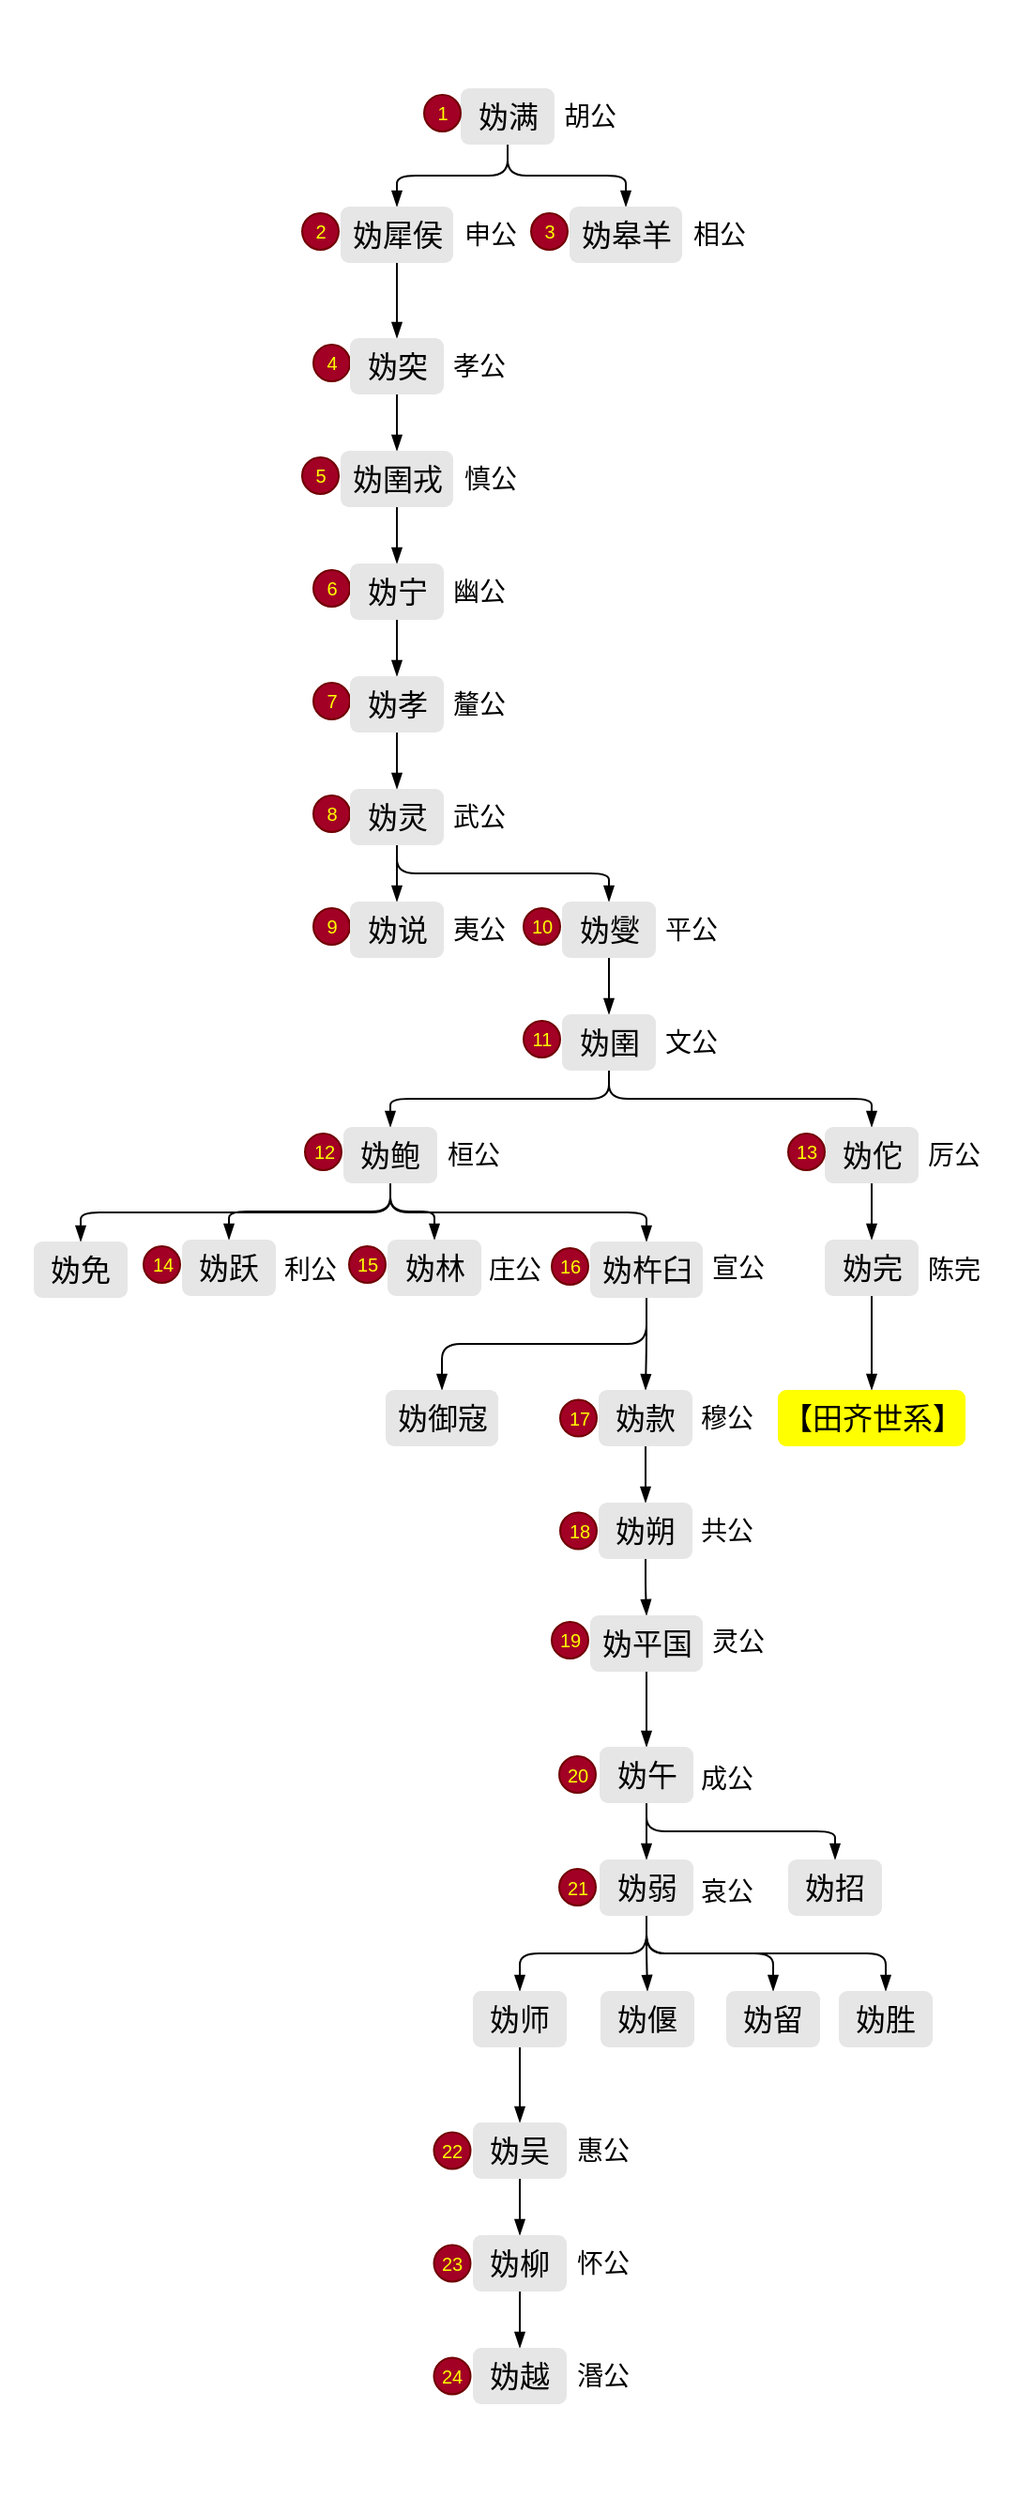 <mxfile>
    <diagram id="Kz0ywYGAHpizFOXHB_ZU" name="Page-1">
        <mxGraphModel dx="392" dy="572" grid="1" gridSize="10" guides="1" tooltips="1" connect="1" arrows="1" fold="1" page="1" pageScale="1" pageWidth="827" pageHeight="1169" math="0" shadow="0">
            <root>
                <mxCell id="0"/>
                <mxCell id="1" parent="0"/>
                <mxCell id="3" value="" style="rounded=0;whiteSpace=wrap;html=1;fillColor=#FFFFFF;strokeColor=none;connectable=0;container=1;collapsible=0;recursiveResize=0;movable=0;rotatable=0;cloneable=0;deletable=0;" parent="1" vertex="1">
                    <mxGeometry x="290" y="100" width="550" height="1330" as="geometry"/>
                </mxCell>
                <mxCell id="6" value="&lt;div style=&quot;font-size: 14px&quot;&gt;&lt;div style=&quot;font-size: 14px&quot;&gt;&lt;div style=&quot;font-size: 14px&quot;&gt;&lt;div style=&quot;font-size: 14px&quot;&gt;&lt;div&gt;胡公&lt;/div&gt;&lt;/div&gt;&lt;/div&gt;&lt;/div&gt;&lt;/div&gt;" style="text;html=1;align=center;verticalAlign=middle;resizable=0;points=[];autosize=1;strokeColor=none;fillColor=none;fontSize=14;fontColor=#000000;" parent="3" vertex="1">
                    <mxGeometry x="294" y="52" width="40" height="20" as="geometry"/>
                </mxCell>
                <mxCell id="62" style="edgeStyle=orthogonalEdgeStyle;shape=connector;rounded=1;html=1;exitX=0.5;exitY=1;exitDx=0;exitDy=0;entryX=0.5;entryY=0;entryDx=0;entryDy=0;labelBackgroundColor=default;fontFamily=Helvetica;fontSize=16;fontColor=#000000;endArrow=blockThin;endFill=1;strokeColor=#000000;strokeWidth=1;" edge="1" parent="3" source="7" target="60">
                    <mxGeometry relative="1" as="geometry"/>
                </mxCell>
                <mxCell id="66" style="edgeStyle=orthogonalEdgeStyle;shape=connector;rounded=1;html=1;exitX=0.5;exitY=1;exitDx=0;exitDy=0;entryX=0.5;entryY=0;entryDx=0;entryDy=0;labelBackgroundColor=default;fontFamily=Helvetica;fontSize=16;fontColor=#000000;endArrow=blockThin;endFill=1;strokeColor=#000000;strokeWidth=1;" edge="1" parent="3" source="7" target="64">
                    <mxGeometry relative="1" as="geometry"/>
                </mxCell>
                <mxCell id="7" value="&lt;div style=&quot;font-size: 16px&quot;&gt;&lt;div style=&quot;font-size: 16px&quot;&gt;&lt;div style=&quot;font-size: 16px&quot;&gt;&lt;div style=&quot;font-size: 16px&quot;&gt;&lt;div style=&quot;font-size: 16px&quot;&gt;妫满&lt;br&gt;&lt;/div&gt;&lt;/div&gt;&lt;/div&gt;&lt;/div&gt;&lt;div style=&quot;font-size: 16px&quot;&gt;&lt;/div&gt;&lt;/div&gt;" style="rounded=1;whiteSpace=wrap;html=1;fillColor=#E6E6E6;fontColor=#000000;fontSize=16;strokeColor=none;strokeWidth=2;" parent="3" vertex="1">
                    <mxGeometry x="245.5" y="47" width="50" height="30" as="geometry"/>
                </mxCell>
                <mxCell id="43" value="&lt;font color=&quot;#ffff00&quot;&gt;1&lt;/font&gt;" style="ellipse;whiteSpace=wrap;html=1;aspect=fixed;fontFamily=Helvetica;fontSize=10;fontColor=#ffffff;fillColor=#a20025;strokeColor=#6F0000;" parent="3" vertex="1">
                    <mxGeometry x="226" y="50.5" width="19.5" height="19.5" as="geometry"/>
                </mxCell>
                <mxCell id="59" value="&lt;font color=&quot;#ffff00&quot;&gt;2&lt;/font&gt;" style="ellipse;whiteSpace=wrap;html=1;aspect=fixed;fontFamily=Helvetica;fontSize=10;fontColor=#ffffff;fillColor=#a20025;strokeColor=#6F0000;" vertex="1" parent="3">
                    <mxGeometry x="161" y="113.5" width="19.5" height="19.5" as="geometry"/>
                </mxCell>
                <mxCell id="70" style="edgeStyle=orthogonalEdgeStyle;shape=connector;rounded=1;html=1;exitX=0.5;exitY=1;exitDx=0;exitDy=0;entryX=0.5;entryY=0;entryDx=0;entryDy=0;labelBackgroundColor=default;fontFamily=Helvetica;fontSize=16;fontColor=#000000;endArrow=blockThin;endFill=1;strokeColor=#000000;strokeWidth=1;" edge="1" parent="3" source="60" target="68">
                    <mxGeometry relative="1" as="geometry"/>
                </mxCell>
                <mxCell id="60" value="&lt;div style=&quot;font-size: 16px&quot;&gt;&lt;div style=&quot;font-size: 16px&quot;&gt;&lt;div style=&quot;font-size: 16px&quot;&gt;&lt;div style=&quot;font-size: 16px&quot;&gt;&lt;div style=&quot;font-size: 16px&quot;&gt;妫犀侯&lt;br&gt;&lt;/div&gt;&lt;/div&gt;&lt;/div&gt;&lt;/div&gt;&lt;div style=&quot;font-size: 16px&quot;&gt;&lt;/div&gt;&lt;/div&gt;" style="rounded=1;whiteSpace=wrap;html=1;fillColor=#E6E6E6;fontColor=#000000;fontSize=16;strokeColor=none;strokeWidth=2;" vertex="1" parent="3">
                    <mxGeometry x="181.5" y="110" width="60" height="30" as="geometry"/>
                </mxCell>
                <mxCell id="61" value="&lt;div style=&quot;font-size: 14px&quot;&gt;&lt;div style=&quot;font-size: 14px&quot;&gt;&lt;div style=&quot;font-size: 14px&quot;&gt;&lt;div style=&quot;font-size: 14px&quot;&gt;&lt;div&gt;申公&lt;/div&gt;&lt;/div&gt;&lt;/div&gt;&lt;/div&gt;&lt;/div&gt;" style="text;html=1;align=center;verticalAlign=middle;resizable=0;points=[];autosize=1;strokeColor=none;fillColor=none;fontSize=14;fontColor=#000000;" vertex="1" parent="3">
                    <mxGeometry x="241" y="115" width="40" height="20" as="geometry"/>
                </mxCell>
                <mxCell id="63" value="&lt;font color=&quot;#ffff00&quot;&gt;3&lt;/font&gt;" style="ellipse;whiteSpace=wrap;html=1;aspect=fixed;fontFamily=Helvetica;fontSize=10;fontColor=#ffffff;fillColor=#a20025;strokeColor=#6F0000;" vertex="1" parent="3">
                    <mxGeometry x="283" y="113.5" width="19.5" height="19.5" as="geometry"/>
                </mxCell>
                <mxCell id="64" value="&lt;div style=&quot;font-size: 16px&quot;&gt;&lt;div style=&quot;font-size: 16px&quot;&gt;&lt;div style=&quot;font-size: 16px&quot;&gt;&lt;div style=&quot;font-size: 16px&quot;&gt;&lt;div style=&quot;font-size: 16px&quot;&gt;妫皋羊&lt;br&gt;&lt;/div&gt;&lt;/div&gt;&lt;/div&gt;&lt;/div&gt;&lt;div style=&quot;font-size: 16px&quot;&gt;&lt;/div&gt;&lt;/div&gt;" style="rounded=1;whiteSpace=wrap;html=1;fillColor=#E6E6E6;fontColor=#000000;fontSize=16;strokeColor=none;strokeWidth=2;" vertex="1" parent="3">
                    <mxGeometry x="303.5" y="110" width="60" height="30" as="geometry"/>
                </mxCell>
                <mxCell id="65" value="&lt;div style=&quot;font-size: 14px&quot;&gt;&lt;div style=&quot;font-size: 14px&quot;&gt;&lt;div style=&quot;font-size: 14px&quot;&gt;&lt;div style=&quot;font-size: 14px&quot;&gt;&lt;div&gt;相公&lt;/div&gt;&lt;/div&gt;&lt;/div&gt;&lt;/div&gt;&lt;/div&gt;" style="text;html=1;align=center;verticalAlign=middle;resizable=0;points=[];autosize=1;strokeColor=none;fillColor=none;fontSize=14;fontColor=#000000;" vertex="1" parent="3">
                    <mxGeometry x="363" y="115" width="40" height="20" as="geometry"/>
                </mxCell>
                <mxCell id="67" value="&lt;font color=&quot;#ffff00&quot;&gt;4&lt;/font&gt;" style="ellipse;whiteSpace=wrap;html=1;aspect=fixed;fontFamily=Helvetica;fontSize=10;fontColor=#ffffff;fillColor=#a20025;strokeColor=#6F0000;" vertex="1" parent="3">
                    <mxGeometry x="167" y="183.5" width="19.5" height="19.5" as="geometry"/>
                </mxCell>
                <mxCell id="74" style="edgeStyle=orthogonalEdgeStyle;shape=connector;rounded=1;html=1;exitX=0.5;exitY=1;exitDx=0;exitDy=0;entryX=0.5;entryY=0;entryDx=0;entryDy=0;labelBackgroundColor=default;fontFamily=Helvetica;fontSize=16;fontColor=#000000;endArrow=blockThin;endFill=1;strokeColor=#000000;strokeWidth=1;" edge="1" parent="3" source="68" target="72">
                    <mxGeometry relative="1" as="geometry"/>
                </mxCell>
                <mxCell id="68" value="&lt;div style=&quot;font-size: 16px&quot;&gt;&lt;div style=&quot;font-size: 16px&quot;&gt;&lt;div style=&quot;font-size: 16px&quot;&gt;&lt;div style=&quot;font-size: 16px&quot;&gt;&lt;div style=&quot;font-size: 16px&quot;&gt;妫突&lt;br&gt;&lt;/div&gt;&lt;/div&gt;&lt;/div&gt;&lt;/div&gt;&lt;div style=&quot;font-size: 16px&quot;&gt;&lt;/div&gt;&lt;/div&gt;" style="rounded=1;whiteSpace=wrap;html=1;fillColor=#E6E6E6;fontColor=#000000;fontSize=16;strokeColor=none;strokeWidth=2;" vertex="1" parent="3">
                    <mxGeometry x="186.5" y="180" width="50" height="30" as="geometry"/>
                </mxCell>
                <mxCell id="69" value="&lt;div style=&quot;font-size: 14px&quot;&gt;&lt;div style=&quot;font-size: 14px&quot;&gt;&lt;div style=&quot;font-size: 14px&quot;&gt;&lt;div style=&quot;font-size: 14px&quot;&gt;&lt;div&gt;孝公&lt;/div&gt;&lt;/div&gt;&lt;/div&gt;&lt;/div&gt;&lt;/div&gt;" style="text;html=1;align=center;verticalAlign=middle;resizable=0;points=[];autosize=1;strokeColor=none;fillColor=none;fontSize=14;fontColor=#000000;" vertex="1" parent="3">
                    <mxGeometry x="235" y="185" width="40" height="20" as="geometry"/>
                </mxCell>
                <mxCell id="71" value="&lt;font color=&quot;#ffff00&quot;&gt;5&lt;/font&gt;" style="ellipse;whiteSpace=wrap;html=1;aspect=fixed;fontFamily=Helvetica;fontSize=10;fontColor=#ffffff;fillColor=#a20025;strokeColor=#6F0000;" vertex="1" parent="3">
                    <mxGeometry x="161" y="243.5" width="19.5" height="19.5" as="geometry"/>
                </mxCell>
                <mxCell id="78" style="edgeStyle=orthogonalEdgeStyle;shape=connector;rounded=1;html=1;exitX=0.5;exitY=1;exitDx=0;exitDy=0;entryX=0.5;entryY=0;entryDx=0;entryDy=0;labelBackgroundColor=default;fontFamily=Helvetica;fontSize=16;fontColor=#000000;endArrow=blockThin;endFill=1;strokeColor=#000000;strokeWidth=1;" edge="1" parent="3" source="72" target="76">
                    <mxGeometry relative="1" as="geometry"/>
                </mxCell>
                <mxCell id="72" value="&lt;div style=&quot;font-size: 16px&quot;&gt;&lt;div style=&quot;font-size: 16px&quot;&gt;&lt;div style=&quot;font-size: 16px&quot;&gt;&lt;div style=&quot;font-size: 16px&quot;&gt;&lt;div style=&quot;font-size: 16px&quot;&gt;妫圉戎&lt;br&gt;&lt;/div&gt;&lt;/div&gt;&lt;/div&gt;&lt;/div&gt;&lt;div style=&quot;font-size: 16px&quot;&gt;&lt;/div&gt;&lt;/div&gt;" style="rounded=1;whiteSpace=wrap;html=1;fillColor=#E6E6E6;fontColor=#000000;fontSize=16;strokeColor=none;strokeWidth=2;" vertex="1" parent="3">
                    <mxGeometry x="181.5" y="240" width="60" height="30" as="geometry"/>
                </mxCell>
                <mxCell id="73" value="&lt;div style=&quot;font-size: 14px&quot;&gt;&lt;div style=&quot;font-size: 14px&quot;&gt;&lt;div style=&quot;font-size: 14px&quot;&gt;&lt;div style=&quot;font-size: 14px&quot;&gt;&lt;div&gt;慎公&lt;/div&gt;&lt;/div&gt;&lt;/div&gt;&lt;/div&gt;&lt;/div&gt;" style="text;html=1;align=center;verticalAlign=middle;resizable=0;points=[];autosize=1;strokeColor=none;fillColor=none;fontSize=14;fontColor=#000000;" vertex="1" parent="3">
                    <mxGeometry x="241" y="245" width="40" height="20" as="geometry"/>
                </mxCell>
                <mxCell id="75" value="&lt;font color=&quot;#ffff00&quot;&gt;6&lt;/font&gt;" style="ellipse;whiteSpace=wrap;html=1;aspect=fixed;fontFamily=Helvetica;fontSize=10;fontColor=#ffffff;fillColor=#a20025;strokeColor=#6F0000;" vertex="1" parent="3">
                    <mxGeometry x="167" y="303.5" width="19.5" height="19.5" as="geometry"/>
                </mxCell>
                <mxCell id="82" style="edgeStyle=orthogonalEdgeStyle;shape=connector;rounded=1;html=1;exitX=0.5;exitY=1;exitDx=0;exitDy=0;entryX=0.5;entryY=0;entryDx=0;entryDy=0;labelBackgroundColor=default;fontFamily=Helvetica;fontSize=16;fontColor=#000000;endArrow=blockThin;endFill=1;strokeColor=#000000;strokeWidth=1;" edge="1" parent="3" source="76" target="80">
                    <mxGeometry relative="1" as="geometry"/>
                </mxCell>
                <mxCell id="76" value="&lt;div style=&quot;font-size: 16px&quot;&gt;&lt;div style=&quot;font-size: 16px&quot;&gt;&lt;div style=&quot;font-size: 16px&quot;&gt;&lt;div style=&quot;font-size: 16px&quot;&gt;&lt;div style=&quot;font-size: 16px&quot;&gt;妫宁&lt;br&gt;&lt;/div&gt;&lt;/div&gt;&lt;/div&gt;&lt;/div&gt;&lt;div style=&quot;font-size: 16px&quot;&gt;&lt;/div&gt;&lt;/div&gt;" style="rounded=1;whiteSpace=wrap;html=1;fillColor=#E6E6E6;fontColor=#000000;fontSize=16;strokeColor=none;strokeWidth=2;" vertex="1" parent="3">
                    <mxGeometry x="186.5" y="300" width="50" height="30" as="geometry"/>
                </mxCell>
                <mxCell id="77" value="&lt;div style=&quot;font-size: 14px&quot;&gt;&lt;div style=&quot;font-size: 14px&quot;&gt;&lt;div style=&quot;font-size: 14px&quot;&gt;&lt;div style=&quot;font-size: 14px&quot;&gt;&lt;div&gt;幽公&lt;/div&gt;&lt;/div&gt;&lt;/div&gt;&lt;/div&gt;&lt;/div&gt;" style="text;html=1;align=center;verticalAlign=middle;resizable=0;points=[];autosize=1;strokeColor=none;fillColor=none;fontSize=14;fontColor=#000000;" vertex="1" parent="3">
                    <mxGeometry x="235" y="305" width="40" height="20" as="geometry"/>
                </mxCell>
                <mxCell id="79" value="&lt;font color=&quot;#ffff00&quot;&gt;7&lt;/font&gt;" style="ellipse;whiteSpace=wrap;html=1;aspect=fixed;fontFamily=Helvetica;fontSize=10;fontColor=#ffffff;fillColor=#a20025;strokeColor=#6F0000;" vertex="1" parent="3">
                    <mxGeometry x="167" y="363.5" width="19.5" height="19.5" as="geometry"/>
                </mxCell>
                <mxCell id="86" style="edgeStyle=orthogonalEdgeStyle;shape=connector;rounded=1;html=1;exitX=0.5;exitY=1;exitDx=0;exitDy=0;entryX=0.5;entryY=0;entryDx=0;entryDy=0;labelBackgroundColor=default;fontFamily=Helvetica;fontSize=16;fontColor=#000000;endArrow=blockThin;endFill=1;strokeColor=#000000;strokeWidth=1;" edge="1" parent="3" source="80" target="84">
                    <mxGeometry relative="1" as="geometry"/>
                </mxCell>
                <mxCell id="80" value="&lt;div style=&quot;font-size: 16px&quot;&gt;&lt;div style=&quot;font-size: 16px&quot;&gt;&lt;div style=&quot;font-size: 16px&quot;&gt;&lt;div style=&quot;font-size: 16px&quot;&gt;&lt;div style=&quot;font-size: 16px&quot;&gt;妫孝&lt;br&gt;&lt;/div&gt;&lt;/div&gt;&lt;/div&gt;&lt;/div&gt;&lt;div style=&quot;font-size: 16px&quot;&gt;&lt;/div&gt;&lt;/div&gt;" style="rounded=1;whiteSpace=wrap;html=1;fillColor=#E6E6E6;fontColor=#000000;fontSize=16;strokeColor=none;strokeWidth=2;" vertex="1" parent="3">
                    <mxGeometry x="186.5" y="360" width="50" height="30" as="geometry"/>
                </mxCell>
                <mxCell id="81" value="&lt;div style=&quot;font-size: 14px&quot;&gt;&lt;div style=&quot;font-size: 14px&quot;&gt;&lt;div style=&quot;font-size: 14px&quot;&gt;&lt;div style=&quot;font-size: 14px&quot;&gt;&lt;div&gt;釐公&lt;/div&gt;&lt;/div&gt;&lt;/div&gt;&lt;/div&gt;&lt;/div&gt;" style="text;html=1;align=center;verticalAlign=middle;resizable=0;points=[];autosize=1;strokeColor=none;fillColor=none;fontSize=14;fontColor=#000000;" vertex="1" parent="3">
                    <mxGeometry x="235" y="365" width="40" height="20" as="geometry"/>
                </mxCell>
                <mxCell id="83" value="&lt;font color=&quot;#ffff00&quot;&gt;8&lt;/font&gt;" style="ellipse;whiteSpace=wrap;html=1;aspect=fixed;fontFamily=Helvetica;fontSize=10;fontColor=#ffffff;fillColor=#a20025;strokeColor=#6F0000;" vertex="1" parent="3">
                    <mxGeometry x="167" y="423.5" width="19.5" height="19.5" as="geometry"/>
                </mxCell>
                <mxCell id="90" style="edgeStyle=orthogonalEdgeStyle;shape=connector;rounded=1;html=1;exitX=0.5;exitY=1;exitDx=0;exitDy=0;labelBackgroundColor=default;fontFamily=Helvetica;fontSize=16;fontColor=#000000;endArrow=blockThin;endFill=1;strokeColor=#000000;strokeWidth=1;" edge="1" parent="3" source="84" target="88">
                    <mxGeometry relative="1" as="geometry"/>
                </mxCell>
                <mxCell id="94" style="edgeStyle=orthogonalEdgeStyle;shape=connector;rounded=1;html=1;exitX=0.5;exitY=1;exitDx=0;exitDy=0;entryX=0.5;entryY=0;entryDx=0;entryDy=0;labelBackgroundColor=default;fontFamily=Helvetica;fontSize=16;fontColor=#000000;endArrow=blockThin;endFill=1;strokeColor=#000000;strokeWidth=1;" edge="1" parent="3" source="84" target="92">
                    <mxGeometry relative="1" as="geometry"/>
                </mxCell>
                <mxCell id="84" value="&lt;div style=&quot;font-size: 16px&quot;&gt;&lt;div style=&quot;font-size: 16px&quot;&gt;&lt;div style=&quot;font-size: 16px&quot;&gt;&lt;div style=&quot;font-size: 16px&quot;&gt;&lt;div style=&quot;font-size: 16px&quot;&gt;妫灵&lt;br&gt;&lt;/div&gt;&lt;/div&gt;&lt;/div&gt;&lt;/div&gt;&lt;div style=&quot;font-size: 16px&quot;&gt;&lt;/div&gt;&lt;/div&gt;" style="rounded=1;whiteSpace=wrap;html=1;fillColor=#E6E6E6;fontColor=#000000;fontSize=16;strokeColor=none;strokeWidth=2;" vertex="1" parent="3">
                    <mxGeometry x="186.5" y="420" width="50" height="30" as="geometry"/>
                </mxCell>
                <mxCell id="85" value="&lt;div style=&quot;font-size: 14px&quot;&gt;&lt;div style=&quot;font-size: 14px&quot;&gt;&lt;div style=&quot;font-size: 14px&quot;&gt;&lt;div style=&quot;font-size: 14px&quot;&gt;&lt;div&gt;武公&lt;/div&gt;&lt;/div&gt;&lt;/div&gt;&lt;/div&gt;&lt;/div&gt;" style="text;html=1;align=center;verticalAlign=middle;resizable=0;points=[];autosize=1;strokeColor=none;fillColor=none;fontSize=14;fontColor=#000000;" vertex="1" parent="3">
                    <mxGeometry x="235" y="425" width="40" height="20" as="geometry"/>
                </mxCell>
                <mxCell id="87" value="&lt;font color=&quot;#ffff00&quot;&gt;9&lt;/font&gt;" style="ellipse;whiteSpace=wrap;html=1;aspect=fixed;fontFamily=Helvetica;fontSize=10;fontColor=#ffffff;fillColor=#a20025;strokeColor=#6F0000;" vertex="1" parent="3">
                    <mxGeometry x="167" y="483.5" width="19.5" height="19.5" as="geometry"/>
                </mxCell>
                <mxCell id="88" value="&lt;div style=&quot;font-size: 16px&quot;&gt;&lt;div style=&quot;font-size: 16px&quot;&gt;&lt;div style=&quot;font-size: 16px&quot;&gt;&lt;div style=&quot;font-size: 16px&quot;&gt;&lt;div style=&quot;font-size: 16px&quot;&gt;妫说&lt;br&gt;&lt;/div&gt;&lt;/div&gt;&lt;/div&gt;&lt;/div&gt;&lt;div style=&quot;font-size: 16px&quot;&gt;&lt;/div&gt;&lt;/div&gt;" style="rounded=1;whiteSpace=wrap;html=1;fillColor=#E6E6E6;fontColor=#000000;fontSize=16;strokeColor=none;strokeWidth=2;" vertex="1" parent="3">
                    <mxGeometry x="186.5" y="480" width="50" height="30" as="geometry"/>
                </mxCell>
                <mxCell id="89" value="&lt;div style=&quot;font-size: 14px&quot;&gt;&lt;div style=&quot;font-size: 14px&quot;&gt;&lt;div style=&quot;font-size: 14px&quot;&gt;&lt;div style=&quot;font-size: 14px&quot;&gt;&lt;div&gt;夷公&lt;/div&gt;&lt;/div&gt;&lt;/div&gt;&lt;/div&gt;&lt;/div&gt;" style="text;html=1;align=center;verticalAlign=middle;resizable=0;points=[];autosize=1;strokeColor=none;fillColor=none;fontSize=14;fontColor=#000000;" vertex="1" parent="3">
                    <mxGeometry x="235" y="485" width="40" height="20" as="geometry"/>
                </mxCell>
                <mxCell id="91" value="&lt;font color=&quot;#ffff00&quot;&gt;10&lt;/font&gt;" style="ellipse;whiteSpace=wrap;html=1;aspect=fixed;fontFamily=Helvetica;fontSize=10;fontColor=#ffffff;fillColor=#a20025;strokeColor=#6F0000;" vertex="1" parent="3">
                    <mxGeometry x="279" y="483.5" width="19.5" height="19.5" as="geometry"/>
                </mxCell>
                <mxCell id="98" style="edgeStyle=orthogonalEdgeStyle;shape=connector;rounded=1;html=1;exitX=0.5;exitY=1;exitDx=0;exitDy=0;entryX=0.5;entryY=0;entryDx=0;entryDy=0;labelBackgroundColor=default;fontFamily=Helvetica;fontSize=16;fontColor=#000000;endArrow=blockThin;endFill=1;strokeColor=#000000;strokeWidth=1;" edge="1" parent="3" source="92" target="96">
                    <mxGeometry relative="1" as="geometry"/>
                </mxCell>
                <mxCell id="92" value="&lt;div style=&quot;font-size: 16px&quot;&gt;&lt;div style=&quot;font-size: 16px&quot;&gt;&lt;div style=&quot;font-size: 16px&quot;&gt;&lt;div style=&quot;font-size: 16px&quot;&gt;&lt;div style=&quot;font-size: 16px&quot;&gt;妫燮&lt;br&gt;&lt;/div&gt;&lt;/div&gt;&lt;/div&gt;&lt;/div&gt;&lt;div style=&quot;font-size: 16px&quot;&gt;&lt;/div&gt;&lt;/div&gt;" style="rounded=1;whiteSpace=wrap;html=1;fillColor=#E6E6E6;fontColor=#000000;fontSize=16;strokeColor=none;strokeWidth=2;" vertex="1" parent="3">
                    <mxGeometry x="299.5" y="480" width="50" height="30" as="geometry"/>
                </mxCell>
                <mxCell id="93" value="&lt;div style=&quot;font-size: 14px&quot;&gt;&lt;div style=&quot;font-size: 14px&quot;&gt;&lt;div style=&quot;font-size: 14px&quot;&gt;&lt;div style=&quot;font-size: 14px&quot;&gt;&lt;div&gt;平公&lt;/div&gt;&lt;/div&gt;&lt;/div&gt;&lt;/div&gt;&lt;/div&gt;" style="text;html=1;align=center;verticalAlign=middle;resizable=0;points=[];autosize=1;strokeColor=none;fillColor=none;fontSize=14;fontColor=#000000;" vertex="1" parent="3">
                    <mxGeometry x="348" y="485" width="40" height="20" as="geometry"/>
                </mxCell>
                <mxCell id="95" value="&lt;font color=&quot;#ffff00&quot;&gt;11&lt;/font&gt;" style="ellipse;whiteSpace=wrap;html=1;aspect=fixed;fontFamily=Helvetica;fontSize=10;fontColor=#ffffff;fillColor=#a20025;strokeColor=#6F0000;" vertex="1" parent="3">
                    <mxGeometry x="279" y="543.5" width="19.5" height="19.5" as="geometry"/>
                </mxCell>
                <mxCell id="100" style="edgeStyle=orthogonalEdgeStyle;shape=connector;rounded=1;html=1;exitX=0.5;exitY=1;exitDx=0;exitDy=0;entryX=0.5;entryY=0;entryDx=0;entryDy=0;labelBackgroundColor=default;fontFamily=Helvetica;fontSize=16;fontColor=#000000;endArrow=blockThin;endFill=1;strokeColor=#000000;strokeWidth=1;" edge="1" parent="3" source="96" target="99">
                    <mxGeometry relative="1" as="geometry"/>
                </mxCell>
                <mxCell id="104" style="edgeStyle=orthogonalEdgeStyle;shape=connector;rounded=1;html=1;exitX=0.5;exitY=1;exitDx=0;exitDy=0;labelBackgroundColor=default;fontFamily=Helvetica;fontSize=16;fontColor=#000000;endArrow=blockThin;endFill=1;strokeColor=#000000;strokeWidth=1;" edge="1" parent="3" source="96" target="102">
                    <mxGeometry relative="1" as="geometry"/>
                </mxCell>
                <mxCell id="96" value="&lt;div style=&quot;font-size: 16px&quot;&gt;&lt;div style=&quot;font-size: 16px&quot;&gt;&lt;div style=&quot;font-size: 16px&quot;&gt;&lt;div style=&quot;font-size: 16px&quot;&gt;&lt;div style=&quot;font-size: 16px&quot;&gt;妫圉&lt;br&gt;&lt;/div&gt;&lt;/div&gt;&lt;/div&gt;&lt;/div&gt;&lt;div style=&quot;font-size: 16px&quot;&gt;&lt;/div&gt;&lt;/div&gt;" style="rounded=1;whiteSpace=wrap;html=1;fillColor=#E6E6E6;fontColor=#000000;fontSize=16;strokeColor=none;strokeWidth=2;" vertex="1" parent="3">
                    <mxGeometry x="299.5" y="540" width="50" height="30" as="geometry"/>
                </mxCell>
                <mxCell id="97" value="&lt;div style=&quot;font-size: 14px&quot;&gt;&lt;div style=&quot;font-size: 14px&quot;&gt;&lt;div style=&quot;font-size: 14px&quot;&gt;&lt;div style=&quot;font-size: 14px&quot;&gt;&lt;div&gt;文公&lt;/div&gt;&lt;/div&gt;&lt;/div&gt;&lt;/div&gt;&lt;/div&gt;" style="text;html=1;align=center;verticalAlign=middle;resizable=0;points=[];autosize=1;strokeColor=none;fillColor=none;fontSize=14;fontColor=#000000;" vertex="1" parent="3">
                    <mxGeometry x="348" y="545" width="40" height="20" as="geometry"/>
                </mxCell>
                <mxCell id="110" style="edgeStyle=orthogonalEdgeStyle;shape=connector;rounded=1;html=1;exitX=0.5;exitY=1;exitDx=0;exitDy=0;entryX=0.5;entryY=0;entryDx=0;entryDy=0;labelBackgroundColor=default;fontFamily=Helvetica;fontSize=16;fontColor=#000000;endArrow=blockThin;endFill=1;strokeColor=#000000;strokeWidth=1;" edge="1" parent="3" source="99" target="109">
                    <mxGeometry relative="1" as="geometry"/>
                </mxCell>
                <mxCell id="99" value="&lt;div style=&quot;font-size: 16px&quot;&gt;&lt;div style=&quot;font-size: 16px&quot;&gt;&lt;div style=&quot;font-size: 16px&quot;&gt;&lt;div style=&quot;font-size: 16px&quot;&gt;&lt;div style=&quot;font-size: 16px&quot;&gt;妫佗&lt;br&gt;&lt;/div&gt;&lt;/div&gt;&lt;/div&gt;&lt;/div&gt;&lt;div style=&quot;font-size: 16px&quot;&gt;&lt;/div&gt;&lt;/div&gt;" style="rounded=1;whiteSpace=wrap;html=1;fillColor=#E6E6E6;fontColor=#000000;fontSize=16;strokeColor=none;strokeWidth=2;" vertex="1" parent="3">
                    <mxGeometry x="439.5" y="600" width="50" height="30" as="geometry"/>
                </mxCell>
                <mxCell id="101" value="&lt;font color=&quot;#ffff00&quot;&gt;12&lt;/font&gt;" style="ellipse;whiteSpace=wrap;html=1;aspect=fixed;fontFamily=Helvetica;fontSize=10;fontColor=#ffffff;fillColor=#a20025;strokeColor=#6F0000;" vertex="1" parent="3">
                    <mxGeometry x="162.5" y="603.5" width="19.5" height="19.5" as="geometry"/>
                </mxCell>
                <mxCell id="108" style="edgeStyle=orthogonalEdgeStyle;shape=connector;rounded=1;html=1;exitX=0.5;exitY=1;exitDx=0;exitDy=0;entryX=0.5;entryY=0;entryDx=0;entryDy=0;labelBackgroundColor=default;fontFamily=Helvetica;fontSize=16;fontColor=#000000;endArrow=blockThin;endFill=1;strokeColor=#000000;strokeWidth=1;" edge="1" parent="3" source="102" target="107">
                    <mxGeometry relative="1" as="geometry"/>
                </mxCell>
                <mxCell id="123" style="edgeStyle=orthogonalEdgeStyle;shape=connector;rounded=1;html=1;exitX=0.5;exitY=1;exitDx=0;exitDy=0;entryX=0.5;entryY=0;entryDx=0;entryDy=0;labelBackgroundColor=default;fontFamily=Helvetica;fontSize=16;fontColor=#000000;endArrow=blockThin;endFill=1;strokeColor=#000000;strokeWidth=1;" edge="1" parent="3" source="102" target="115">
                    <mxGeometry relative="1" as="geometry"/>
                </mxCell>
                <mxCell id="124" style="edgeStyle=orthogonalEdgeStyle;shape=connector;rounded=1;html=1;exitX=0.5;exitY=1;exitDx=0;exitDy=0;labelBackgroundColor=default;fontFamily=Helvetica;fontSize=16;fontColor=#000000;endArrow=blockThin;endFill=1;strokeColor=#000000;strokeWidth=1;" edge="1" parent="3" source="102" target="118">
                    <mxGeometry relative="1" as="geometry"/>
                </mxCell>
                <mxCell id="125" style="edgeStyle=orthogonalEdgeStyle;shape=connector;rounded=1;html=1;exitX=0.5;exitY=1;exitDx=0;exitDy=0;entryX=0.5;entryY=0;entryDx=0;entryDy=0;labelBackgroundColor=default;fontFamily=Helvetica;fontSize=16;fontColor=#000000;endArrow=blockThin;endFill=1;strokeColor=#000000;strokeWidth=1;" edge="1" parent="3" source="102" target="121">
                    <mxGeometry relative="1" as="geometry"/>
                </mxCell>
                <mxCell id="102" value="&lt;div style=&quot;font-size: 16px&quot;&gt;&lt;div style=&quot;font-size: 16px&quot;&gt;&lt;div style=&quot;font-size: 16px&quot;&gt;&lt;div style=&quot;font-size: 16px&quot;&gt;&lt;div style=&quot;font-size: 16px&quot;&gt;妫鲍&lt;br&gt;&lt;/div&gt;&lt;/div&gt;&lt;/div&gt;&lt;/div&gt;&lt;div style=&quot;font-size: 16px&quot;&gt;&lt;/div&gt;&lt;/div&gt;" style="rounded=1;whiteSpace=wrap;html=1;fillColor=#E6E6E6;fontColor=#000000;fontSize=16;strokeColor=none;strokeWidth=2;" vertex="1" parent="3">
                    <mxGeometry x="183" y="600" width="50" height="30" as="geometry"/>
                </mxCell>
                <mxCell id="103" value="&lt;div style=&quot;font-size: 14px&quot;&gt;&lt;div style=&quot;font-size: 14px&quot;&gt;&lt;div style=&quot;font-size: 14px&quot;&gt;&lt;div style=&quot;font-size: 14px&quot;&gt;&lt;div&gt;桓公&lt;/div&gt;&lt;/div&gt;&lt;/div&gt;&lt;/div&gt;&lt;/div&gt;" style="text;html=1;align=center;verticalAlign=middle;resizable=0;points=[];autosize=1;strokeColor=none;fillColor=none;fontSize=14;fontColor=#000000;" vertex="1" parent="3">
                    <mxGeometry x="231.5" y="605" width="40" height="20" as="geometry"/>
                </mxCell>
                <mxCell id="105" value="&lt;font color=&quot;#ffff00&quot;&gt;13&lt;/font&gt;" style="ellipse;whiteSpace=wrap;html=1;aspect=fixed;fontFamily=Helvetica;fontSize=10;fontColor=#ffffff;fillColor=#a20025;strokeColor=#6F0000;" vertex="1" parent="3">
                    <mxGeometry x="420" y="603.5" width="19.5" height="19.5" as="geometry"/>
                </mxCell>
                <mxCell id="106" value="&lt;div style=&quot;font-size: 14px&quot;&gt;&lt;div style=&quot;font-size: 14px&quot;&gt;&lt;div style=&quot;font-size: 14px&quot;&gt;&lt;div style=&quot;font-size: 14px&quot;&gt;&lt;div&gt;厉公&lt;/div&gt;&lt;/div&gt;&lt;/div&gt;&lt;/div&gt;&lt;/div&gt;" style="text;html=1;align=center;verticalAlign=middle;resizable=0;points=[];autosize=1;strokeColor=none;fillColor=none;fontSize=14;fontColor=#000000;" vertex="1" parent="3">
                    <mxGeometry x="488" y="605" width="40" height="20" as="geometry"/>
                </mxCell>
                <mxCell id="107" value="&lt;div style=&quot;font-size: 16px&quot;&gt;&lt;div style=&quot;font-size: 16px&quot;&gt;&lt;div style=&quot;font-size: 16px&quot;&gt;&lt;div style=&quot;font-size: 16px&quot;&gt;&lt;div style=&quot;font-size: 16px&quot;&gt;妫免&lt;br&gt;&lt;/div&gt;&lt;/div&gt;&lt;/div&gt;&lt;/div&gt;&lt;div style=&quot;font-size: 16px&quot;&gt;&lt;/div&gt;&lt;/div&gt;" style="rounded=1;whiteSpace=wrap;html=1;fillColor=#E6E6E6;fontColor=#000000;fontSize=16;strokeColor=none;strokeWidth=2;" vertex="1" parent="3">
                    <mxGeometry x="18" y="661" width="50" height="30" as="geometry"/>
                </mxCell>
                <mxCell id="113" style="edgeStyle=orthogonalEdgeStyle;shape=connector;rounded=1;html=1;exitX=0.5;exitY=1;exitDx=0;exitDy=0;entryX=0.5;entryY=0;entryDx=0;entryDy=0;labelBackgroundColor=default;fontFamily=Helvetica;fontSize=16;fontColor=#000000;endArrow=blockThin;endFill=1;strokeColor=#000000;strokeWidth=1;" edge="1" parent="3" source="109" target="112">
                    <mxGeometry relative="1" as="geometry"/>
                </mxCell>
                <mxCell id="109" value="&lt;div style=&quot;font-size: 16px&quot;&gt;&lt;div style=&quot;font-size: 16px&quot;&gt;&lt;div style=&quot;font-size: 16px&quot;&gt;&lt;div style=&quot;font-size: 16px&quot;&gt;&lt;div style=&quot;font-size: 16px&quot;&gt;妫完&lt;br&gt;&lt;/div&gt;&lt;/div&gt;&lt;/div&gt;&lt;/div&gt;&lt;div style=&quot;font-size: 16px&quot;&gt;&lt;/div&gt;&lt;/div&gt;" style="rounded=1;whiteSpace=wrap;html=1;fillColor=#E6E6E6;fontColor=#000000;fontSize=16;strokeColor=none;strokeWidth=2;" vertex="1" parent="3">
                    <mxGeometry x="439.5" y="660" width="50" height="30" as="geometry"/>
                </mxCell>
                <mxCell id="111" value="&lt;div style=&quot;font-size: 14px&quot;&gt;&lt;div style=&quot;font-size: 14px&quot;&gt;&lt;div style=&quot;font-size: 14px&quot;&gt;&lt;div style=&quot;font-size: 14px&quot;&gt;&lt;div&gt;陈完&lt;/div&gt;&lt;/div&gt;&lt;/div&gt;&lt;/div&gt;&lt;/div&gt;" style="text;html=1;align=center;verticalAlign=middle;resizable=0;points=[];autosize=1;strokeColor=none;fillColor=none;fontSize=14;fontColor=#000000;" vertex="1" parent="3">
                    <mxGeometry x="488" y="666" width="40" height="20" as="geometry"/>
                </mxCell>
                <mxCell id="112" value="&lt;div style=&quot;font-size: 16px&quot;&gt;&lt;div style=&quot;font-size: 16px&quot;&gt;&lt;div style=&quot;font-size: 16px&quot;&gt;&lt;div style=&quot;font-size: 16px&quot;&gt;【田齐世系】&lt;/div&gt;&lt;/div&gt;&lt;/div&gt;&lt;/div&gt;" style="rounded=1;whiteSpace=wrap;html=1;fillColor=#FFFF00;fontColor=#000000;fontSize=16;strokeColor=none;strokeWidth=2;" vertex="1" parent="3">
                    <mxGeometry x="414.5" y="740" width="100" height="30" as="geometry"/>
                </mxCell>
                <mxCell id="114" value="&lt;font color=&quot;#ffff00&quot;&gt;14&lt;/font&gt;" style="ellipse;whiteSpace=wrap;html=1;aspect=fixed;fontFamily=Helvetica;fontSize=10;fontColor=#ffffff;fillColor=#a20025;strokeColor=#6F0000;" vertex="1" parent="3">
                    <mxGeometry x="76.5" y="663.5" width="19.5" height="19.5" as="geometry"/>
                </mxCell>
                <mxCell id="115" value="&lt;div style=&quot;font-size: 16px&quot;&gt;&lt;div style=&quot;font-size: 16px&quot;&gt;&lt;div style=&quot;font-size: 16px&quot;&gt;&lt;div style=&quot;font-size: 16px&quot;&gt;&lt;div style=&quot;font-size: 16px&quot;&gt;妫跃&lt;br&gt;&lt;/div&gt;&lt;/div&gt;&lt;/div&gt;&lt;/div&gt;&lt;div style=&quot;font-size: 16px&quot;&gt;&lt;/div&gt;&lt;/div&gt;" style="rounded=1;whiteSpace=wrap;html=1;fillColor=#E6E6E6;fontColor=#000000;fontSize=16;strokeColor=none;strokeWidth=2;" vertex="1" parent="3">
                    <mxGeometry x="97" y="660" width="50" height="30" as="geometry"/>
                </mxCell>
                <mxCell id="116" value="&lt;div style=&quot;font-size: 14px&quot;&gt;&lt;div style=&quot;font-size: 14px&quot;&gt;&lt;div style=&quot;font-size: 14px&quot;&gt;&lt;div style=&quot;font-size: 14px&quot;&gt;&lt;div&gt;利公&lt;/div&gt;&lt;/div&gt;&lt;/div&gt;&lt;/div&gt;&lt;/div&gt;" style="text;html=1;align=center;verticalAlign=middle;resizable=0;points=[];autosize=1;strokeColor=none;fillColor=none;fontSize=14;fontColor=#000000;" vertex="1" parent="3">
                    <mxGeometry x="145" y="666" width="40" height="20" as="geometry"/>
                </mxCell>
                <mxCell id="117" value="&lt;font color=&quot;#ffff00&quot;&gt;15&lt;/font&gt;" style="ellipse;whiteSpace=wrap;html=1;aspect=fixed;fontFamily=Helvetica;fontSize=10;fontColor=#ffffff;fillColor=#a20025;strokeColor=#6F0000;" vertex="1" parent="3">
                    <mxGeometry x="186" y="663.5" width="19.5" height="19.5" as="geometry"/>
                </mxCell>
                <mxCell id="118" value="&lt;div style=&quot;font-size: 16px&quot;&gt;&lt;div style=&quot;font-size: 16px&quot;&gt;&lt;div style=&quot;font-size: 16px&quot;&gt;&lt;div style=&quot;font-size: 16px&quot;&gt;&lt;div style=&quot;font-size: 16px&quot;&gt;妫林&lt;br&gt;&lt;/div&gt;&lt;/div&gt;&lt;/div&gt;&lt;/div&gt;&lt;div style=&quot;font-size: 16px&quot;&gt;&lt;/div&gt;&lt;/div&gt;" style="rounded=1;whiteSpace=wrap;html=1;fillColor=#E6E6E6;fontColor=#000000;fontSize=16;strokeColor=none;strokeWidth=2;" vertex="1" parent="3">
                    <mxGeometry x="206.5" y="660" width="50" height="30" as="geometry"/>
                </mxCell>
                <mxCell id="120" value="&lt;font color=&quot;#ffff00&quot;&gt;16&lt;/font&gt;" style="ellipse;whiteSpace=wrap;html=1;aspect=fixed;fontFamily=Helvetica;fontSize=10;fontColor=#ffffff;fillColor=#a20025;strokeColor=#6F0000;" vertex="1" parent="3">
                    <mxGeometry x="294" y="664.5" width="19.5" height="19.5" as="geometry"/>
                </mxCell>
                <mxCell id="129" style="edgeStyle=orthogonalEdgeStyle;shape=connector;rounded=1;html=1;exitX=0.5;exitY=1;exitDx=0;exitDy=0;labelBackgroundColor=default;fontFamily=Helvetica;fontSize=16;fontColor=#000000;endArrow=blockThin;endFill=1;strokeColor=#000000;strokeWidth=1;" edge="1" parent="3" source="121" target="128">
                    <mxGeometry relative="1" as="geometry"/>
                </mxCell>
                <mxCell id="132" style="edgeStyle=orthogonalEdgeStyle;shape=connector;rounded=1;html=1;exitX=0.5;exitY=1;exitDx=0;exitDy=0;entryX=0.5;entryY=0;entryDx=0;entryDy=0;labelBackgroundColor=default;fontFamily=Helvetica;fontSize=16;fontColor=#000000;endArrow=blockThin;endFill=1;strokeColor=#000000;strokeWidth=1;" edge="1" parent="3" source="121" target="131">
                    <mxGeometry relative="1" as="geometry"/>
                </mxCell>
                <mxCell id="121" value="&lt;div style=&quot;font-size: 16px&quot;&gt;&lt;div style=&quot;font-size: 16px&quot;&gt;&lt;div style=&quot;font-size: 16px&quot;&gt;&lt;div style=&quot;font-size: 16px&quot;&gt;&lt;div style=&quot;font-size: 16px&quot;&gt;妫杵臼&lt;br&gt;&lt;/div&gt;&lt;/div&gt;&lt;/div&gt;&lt;/div&gt;&lt;div style=&quot;font-size: 16px&quot;&gt;&lt;/div&gt;&lt;/div&gt;" style="rounded=1;whiteSpace=wrap;html=1;fillColor=#E6E6E6;fontColor=#000000;fontSize=16;strokeColor=none;strokeWidth=2;" vertex="1" parent="3">
                    <mxGeometry x="314.5" y="661" width="60" height="30" as="geometry"/>
                </mxCell>
                <mxCell id="122" value="&lt;div style=&quot;font-size: 14px&quot;&gt;&lt;div style=&quot;font-size: 14px&quot;&gt;&lt;div style=&quot;font-size: 14px&quot;&gt;&lt;div style=&quot;font-size: 14px&quot;&gt;&lt;div&gt;宣公&lt;/div&gt;&lt;/div&gt;&lt;/div&gt;&lt;/div&gt;&lt;/div&gt;" style="text;html=1;align=center;verticalAlign=middle;resizable=0;points=[];autosize=1;strokeColor=none;fillColor=none;fontSize=14;fontColor=#000000;" vertex="1" parent="3">
                    <mxGeometry x="373" y="665" width="40" height="20" as="geometry"/>
                </mxCell>
                <mxCell id="126" value="&lt;div style=&quot;font-size: 14px&quot;&gt;&lt;div style=&quot;font-size: 14px&quot;&gt;&lt;div style=&quot;font-size: 14px&quot;&gt;&lt;div style=&quot;font-size: 14px&quot;&gt;&lt;div&gt;庄公&lt;/div&gt;&lt;/div&gt;&lt;/div&gt;&lt;/div&gt;&lt;/div&gt;" style="text;html=1;align=center;verticalAlign=middle;resizable=0;points=[];autosize=1;strokeColor=none;fillColor=none;fontSize=14;fontColor=#000000;" vertex="1" parent="3">
                    <mxGeometry x="254" y="666" width="40" height="20" as="geometry"/>
                </mxCell>
                <mxCell id="128" value="&lt;div style=&quot;font-size: 16px&quot;&gt;&lt;div style=&quot;font-size: 16px&quot;&gt;&lt;div style=&quot;font-size: 16px&quot;&gt;&lt;div style=&quot;font-size: 16px&quot;&gt;&lt;div style=&quot;font-size: 16px&quot;&gt;妫御寇&lt;br&gt;&lt;/div&gt;&lt;/div&gt;&lt;/div&gt;&lt;/div&gt;&lt;div style=&quot;font-size: 16px&quot;&gt;&lt;/div&gt;&lt;/div&gt;" style="rounded=1;whiteSpace=wrap;html=1;fillColor=#E6E6E6;fontColor=#000000;fontSize=16;strokeColor=none;strokeWidth=2;" vertex="1" parent="3">
                    <mxGeometry x="205.5" y="740" width="60" height="30" as="geometry"/>
                </mxCell>
                <mxCell id="138" style="edgeStyle=orthogonalEdgeStyle;shape=connector;rounded=1;html=1;exitX=0.5;exitY=1;exitDx=0;exitDy=0;entryX=0.5;entryY=0;entryDx=0;entryDy=0;labelBackgroundColor=default;fontFamily=Helvetica;fontSize=16;fontColor=#000000;endArrow=blockThin;endFill=1;strokeColor=#000000;strokeWidth=1;" edge="1" parent="3" source="131" target="136">
                    <mxGeometry relative="1" as="geometry"/>
                </mxCell>
                <mxCell id="131" value="&lt;div style=&quot;font-size: 16px&quot;&gt;&lt;div style=&quot;font-size: 16px&quot;&gt;&lt;div style=&quot;font-size: 16px&quot;&gt;&lt;div style=&quot;font-size: 16px&quot;&gt;&lt;div style=&quot;font-size: 16px&quot;&gt;妫款&lt;br&gt;&lt;/div&gt;&lt;/div&gt;&lt;/div&gt;&lt;/div&gt;&lt;div style=&quot;font-size: 16px&quot;&gt;&lt;/div&gt;&lt;/div&gt;" style="rounded=1;whiteSpace=wrap;html=1;fillColor=#E6E6E6;fontColor=#000000;fontSize=16;strokeColor=none;strokeWidth=2;" vertex="1" parent="3">
                    <mxGeometry x="319" y="740" width="50" height="30" as="geometry"/>
                </mxCell>
                <mxCell id="133" value="&lt;font color=&quot;#ffff00&quot;&gt;17&lt;/font&gt;" style="ellipse;whiteSpace=wrap;html=1;aspect=fixed;fontFamily=Helvetica;fontSize=10;fontColor=#ffffff;fillColor=#a20025;strokeColor=#6F0000;" vertex="1" parent="3">
                    <mxGeometry x="298.5" y="745.25" width="19.5" height="19.5" as="geometry"/>
                </mxCell>
                <mxCell id="134" value="&lt;div style=&quot;font-size: 14px&quot;&gt;&lt;div style=&quot;font-size: 14px&quot;&gt;&lt;div style=&quot;font-size: 14px&quot;&gt;&lt;div style=&quot;font-size: 14px&quot;&gt;&lt;div&gt;穆公&lt;/div&gt;&lt;/div&gt;&lt;/div&gt;&lt;/div&gt;&lt;/div&gt;" style="text;html=1;align=center;verticalAlign=middle;resizable=0;points=[];autosize=1;strokeColor=none;fillColor=none;fontSize=14;fontColor=#000000;" vertex="1" parent="3">
                    <mxGeometry x="367" y="744.75" width="40" height="20" as="geometry"/>
                </mxCell>
                <mxCell id="135" value="&lt;font color=&quot;#ffff00&quot;&gt;18&lt;/font&gt;" style="ellipse;whiteSpace=wrap;html=1;aspect=fixed;fontFamily=Helvetica;fontSize=10;fontColor=#ffffff;fillColor=#a20025;strokeColor=#6F0000;" vertex="1" parent="3">
                    <mxGeometry x="298.5" y="805.25" width="19.5" height="19.5" as="geometry"/>
                </mxCell>
                <mxCell id="142" style="edgeStyle=orthogonalEdgeStyle;shape=connector;rounded=1;html=1;exitX=0.5;exitY=1;exitDx=0;exitDy=0;entryX=0.5;entryY=0;entryDx=0;entryDy=0;labelBackgroundColor=default;fontFamily=Helvetica;fontSize=16;fontColor=#000000;endArrow=blockThin;endFill=1;strokeColor=#000000;strokeWidth=1;" edge="1" parent="3" source="136" target="140">
                    <mxGeometry relative="1" as="geometry"/>
                </mxCell>
                <mxCell id="136" value="&lt;div style=&quot;font-size: 16px&quot;&gt;&lt;div style=&quot;font-size: 16px&quot;&gt;&lt;div style=&quot;font-size: 16px&quot;&gt;&lt;div style=&quot;font-size: 16px&quot;&gt;&lt;div style=&quot;font-size: 16px&quot;&gt;妫朔&lt;br&gt;&lt;/div&gt;&lt;/div&gt;&lt;/div&gt;&lt;/div&gt;&lt;div style=&quot;font-size: 16px&quot;&gt;&lt;/div&gt;&lt;/div&gt;" style="rounded=1;whiteSpace=wrap;html=1;fillColor=#E6E6E6;fontColor=#000000;fontSize=16;strokeColor=none;strokeWidth=2;" vertex="1" parent="3">
                    <mxGeometry x="319" y="800" width="50" height="30" as="geometry"/>
                </mxCell>
                <mxCell id="137" value="&lt;div style=&quot;font-size: 14px&quot;&gt;&lt;div style=&quot;font-size: 14px&quot;&gt;&lt;div style=&quot;font-size: 14px&quot;&gt;&lt;div style=&quot;font-size: 14px&quot;&gt;&lt;div&gt;共公&lt;/div&gt;&lt;/div&gt;&lt;/div&gt;&lt;/div&gt;&lt;/div&gt;" style="text;html=1;align=center;verticalAlign=middle;resizable=0;points=[];autosize=1;strokeColor=none;fillColor=none;fontSize=14;fontColor=#000000;" vertex="1" parent="3">
                    <mxGeometry x="367" y="804.75" width="40" height="20" as="geometry"/>
                </mxCell>
                <mxCell id="139" value="&lt;font color=&quot;#ffff00&quot;&gt;19&lt;/font&gt;" style="ellipse;whiteSpace=wrap;html=1;aspect=fixed;fontFamily=Helvetica;fontSize=10;fontColor=#ffffff;fillColor=#a20025;strokeColor=#6F0000;" vertex="1" parent="3">
                    <mxGeometry x="294" y="863.5" width="19.5" height="19.5" as="geometry"/>
                </mxCell>
                <mxCell id="144" style="edgeStyle=orthogonalEdgeStyle;shape=connector;rounded=1;html=1;exitX=0.5;exitY=1;exitDx=0;exitDy=0;entryX=0.5;entryY=0;entryDx=0;entryDy=0;labelBackgroundColor=default;fontFamily=Helvetica;fontSize=16;fontColor=#000000;endArrow=blockThin;endFill=1;strokeColor=#000000;strokeWidth=1;" edge="1" parent="3" source="140" target="143">
                    <mxGeometry relative="1" as="geometry"/>
                </mxCell>
                <mxCell id="140" value="&lt;div style=&quot;font-size: 16px&quot;&gt;&lt;div style=&quot;font-size: 16px&quot;&gt;&lt;div style=&quot;font-size: 16px&quot;&gt;&lt;div style=&quot;font-size: 16px&quot;&gt;&lt;div style=&quot;font-size: 16px&quot;&gt;妫平国&lt;br&gt;&lt;/div&gt;&lt;/div&gt;&lt;/div&gt;&lt;/div&gt;&lt;div style=&quot;font-size: 16px&quot;&gt;&lt;/div&gt;&lt;/div&gt;" style="rounded=1;whiteSpace=wrap;html=1;fillColor=#E6E6E6;fontColor=#000000;fontSize=16;strokeColor=none;strokeWidth=2;" vertex="1" parent="3">
                    <mxGeometry x="314.5" y="860" width="60" height="30" as="geometry"/>
                </mxCell>
                <mxCell id="141" value="&lt;div style=&quot;font-size: 14px&quot;&gt;&lt;div style=&quot;font-size: 14px&quot;&gt;&lt;div style=&quot;font-size: 14px&quot;&gt;&lt;div style=&quot;font-size: 14px&quot;&gt;&lt;div&gt;灵公&lt;/div&gt;&lt;/div&gt;&lt;/div&gt;&lt;/div&gt;&lt;/div&gt;" style="text;html=1;align=center;verticalAlign=middle;resizable=0;points=[];autosize=1;strokeColor=none;fillColor=none;fontSize=14;fontColor=#000000;" vertex="1" parent="3">
                    <mxGeometry x="373" y="864" width="40" height="20" as="geometry"/>
                </mxCell>
                <mxCell id="150" style="edgeStyle=orthogonalEdgeStyle;shape=connector;rounded=1;html=1;exitX=0.5;exitY=1;exitDx=0;exitDy=0;labelBackgroundColor=default;fontFamily=Helvetica;fontSize=16;fontColor=#000000;endArrow=blockThin;endFill=1;strokeColor=#000000;strokeWidth=1;" edge="1" parent="3" source="143" target="148">
                    <mxGeometry relative="1" as="geometry"/>
                </mxCell>
                <mxCell id="158" style="edgeStyle=orthogonalEdgeStyle;shape=connector;rounded=1;html=1;exitX=0.5;exitY=1;exitDx=0;exitDy=0;labelBackgroundColor=default;fontFamily=Helvetica;fontSize=16;fontColor=#000000;endArrow=blockThin;endFill=1;strokeColor=#000000;strokeWidth=1;" edge="1" parent="3" source="143" target="157">
                    <mxGeometry relative="1" as="geometry"/>
                </mxCell>
                <mxCell id="143" value="&lt;div style=&quot;font-size: 16px&quot;&gt;&lt;div style=&quot;font-size: 16px&quot;&gt;&lt;div style=&quot;font-size: 16px&quot;&gt;&lt;div style=&quot;font-size: 16px&quot;&gt;&lt;div style=&quot;font-size: 16px&quot;&gt;妫午&lt;br&gt;&lt;/div&gt;&lt;/div&gt;&lt;/div&gt;&lt;/div&gt;&lt;div style=&quot;font-size: 16px&quot;&gt;&lt;/div&gt;&lt;/div&gt;" style="rounded=1;whiteSpace=wrap;html=1;fillColor=#E6E6E6;fontColor=#000000;fontSize=16;strokeColor=none;strokeWidth=2;" vertex="1" parent="3">
                    <mxGeometry x="319.5" y="930" width="50" height="30" as="geometry"/>
                </mxCell>
                <mxCell id="145" value="&lt;div style=&quot;font-size: 14px&quot;&gt;&lt;div style=&quot;font-size: 14px&quot;&gt;&lt;div style=&quot;font-size: 14px&quot;&gt;&lt;div style=&quot;font-size: 14px&quot;&gt;&lt;div&gt;成公&lt;/div&gt;&lt;/div&gt;&lt;/div&gt;&lt;/div&gt;&lt;/div&gt;" style="text;html=1;align=center;verticalAlign=middle;resizable=0;points=[];autosize=1;strokeColor=none;fillColor=none;fontSize=14;fontColor=#000000;" vertex="1" parent="3">
                    <mxGeometry x="367" y="937" width="40" height="20" as="geometry"/>
                </mxCell>
                <mxCell id="146" value="&lt;font color=&quot;#ffff00&quot;&gt;20&lt;/font&gt;" style="ellipse;whiteSpace=wrap;html=1;aspect=fixed;fontFamily=Helvetica;fontSize=10;fontColor=#ffffff;fillColor=#a20025;strokeColor=#6F0000;" vertex="1" parent="3">
                    <mxGeometry x="298" y="935" width="19.5" height="19.5" as="geometry"/>
                </mxCell>
                <mxCell id="147" value="&lt;font color=&quot;#ffff00&quot;&gt;21&lt;/font&gt;" style="ellipse;whiteSpace=wrap;html=1;aspect=fixed;fontFamily=Helvetica;fontSize=10;fontColor=#ffffff;fillColor=#a20025;strokeColor=#6F0000;" vertex="1" parent="3">
                    <mxGeometry x="298" y="995" width="19.5" height="19.5" as="geometry"/>
                </mxCell>
                <mxCell id="153" style="edgeStyle=orthogonalEdgeStyle;shape=connector;rounded=1;html=1;exitX=0.5;exitY=1;exitDx=0;exitDy=0;labelBackgroundColor=default;fontFamily=Helvetica;fontSize=16;fontColor=#000000;endArrow=blockThin;endFill=1;strokeColor=#000000;strokeWidth=1;" edge="1" parent="3" source="148" target="151">
                    <mxGeometry relative="1" as="geometry"/>
                </mxCell>
                <mxCell id="154" style="edgeStyle=orthogonalEdgeStyle;shape=connector;rounded=1;html=1;exitX=0.5;exitY=1;exitDx=0;exitDy=0;entryX=0.5;entryY=0;entryDx=0;entryDy=0;labelBackgroundColor=default;fontFamily=Helvetica;fontSize=16;fontColor=#000000;endArrow=blockThin;endFill=1;strokeColor=#000000;strokeWidth=1;" edge="1" parent="3" source="148" target="152">
                    <mxGeometry relative="1" as="geometry"/>
                </mxCell>
                <mxCell id="163" style="edgeStyle=orthogonalEdgeStyle;shape=connector;rounded=1;html=1;exitX=0.5;exitY=1;exitDx=0;exitDy=0;labelBackgroundColor=default;fontFamily=Helvetica;fontSize=16;fontColor=#000000;endArrow=blockThin;endFill=1;strokeColor=#000000;strokeWidth=1;" edge="1" parent="3" source="148" target="155">
                    <mxGeometry relative="1" as="geometry"/>
                </mxCell>
                <mxCell id="164" style="edgeStyle=orthogonalEdgeStyle;shape=connector;rounded=1;html=1;exitX=0.5;exitY=1;exitDx=0;exitDy=0;entryX=0.5;entryY=0;entryDx=0;entryDy=0;labelBackgroundColor=default;fontFamily=Helvetica;fontSize=16;fontColor=#000000;endArrow=blockThin;endFill=1;strokeColor=#000000;strokeWidth=1;" edge="1" parent="3" source="148" target="156">
                    <mxGeometry relative="1" as="geometry"/>
                </mxCell>
                <mxCell id="148" value="&lt;div style=&quot;font-size: 16px&quot;&gt;&lt;div style=&quot;font-size: 16px&quot;&gt;&lt;div style=&quot;font-size: 16px&quot;&gt;&lt;div style=&quot;font-size: 16px&quot;&gt;&lt;div style=&quot;font-size: 16px&quot;&gt;妫弱&lt;br&gt;&lt;/div&gt;&lt;/div&gt;&lt;/div&gt;&lt;/div&gt;&lt;div style=&quot;font-size: 16px&quot;&gt;&lt;/div&gt;&lt;/div&gt;" style="rounded=1;whiteSpace=wrap;html=1;fillColor=#E6E6E6;fontColor=#000000;fontSize=16;strokeColor=none;strokeWidth=2;" vertex="1" parent="3">
                    <mxGeometry x="319.5" y="990" width="50" height="30" as="geometry"/>
                </mxCell>
                <mxCell id="149" value="&lt;div style=&quot;font-size: 14px&quot;&gt;&lt;div style=&quot;font-size: 14px&quot;&gt;&lt;div style=&quot;font-size: 14px&quot;&gt;&lt;div style=&quot;font-size: 14px&quot;&gt;&lt;div&gt;哀公&lt;/div&gt;&lt;/div&gt;&lt;/div&gt;&lt;/div&gt;&lt;/div&gt;" style="text;html=1;align=center;verticalAlign=middle;resizable=0;points=[];autosize=1;strokeColor=none;fillColor=none;fontSize=14;fontColor=#000000;" vertex="1" parent="3">
                    <mxGeometry x="367" y="997" width="40" height="20" as="geometry"/>
                </mxCell>
                <mxCell id="160" style="edgeStyle=orthogonalEdgeStyle;shape=connector;rounded=1;html=1;exitX=0.5;exitY=1;exitDx=0;exitDy=0;entryX=0.5;entryY=0;entryDx=0;entryDy=0;labelBackgroundColor=default;fontFamily=Helvetica;fontSize=16;fontColor=#000000;endArrow=blockThin;endFill=1;strokeColor=#000000;strokeWidth=1;" edge="1" parent="3" source="151" target="159">
                    <mxGeometry relative="1" as="geometry"/>
                </mxCell>
                <mxCell id="151" value="&lt;div style=&quot;font-size: 16px&quot;&gt;&lt;div style=&quot;font-size: 16px&quot;&gt;&lt;div style=&quot;font-size: 16px&quot;&gt;&lt;div style=&quot;font-size: 16px&quot;&gt;&lt;div style=&quot;font-size: 16px&quot;&gt;妫师&lt;br&gt;&lt;/div&gt;&lt;/div&gt;&lt;/div&gt;&lt;/div&gt;&lt;div style=&quot;font-size: 16px&quot;&gt;&lt;/div&gt;&lt;/div&gt;" style="rounded=1;whiteSpace=wrap;html=1;fillColor=#E6E6E6;fontColor=#000000;fontSize=16;strokeColor=none;strokeWidth=2;" vertex="1" parent="3">
                    <mxGeometry x="252" y="1060" width="50" height="30" as="geometry"/>
                </mxCell>
                <mxCell id="152" value="&lt;div style=&quot;font-size: 16px&quot;&gt;&lt;div style=&quot;font-size: 16px&quot;&gt;&lt;div style=&quot;font-size: 16px&quot;&gt;&lt;div style=&quot;font-size: 16px&quot;&gt;&lt;div style=&quot;font-size: 16px&quot;&gt;妫偃&lt;br&gt;&lt;/div&gt;&lt;/div&gt;&lt;/div&gt;&lt;/div&gt;&lt;div style=&quot;font-size: 16px&quot;&gt;&lt;/div&gt;&lt;/div&gt;" style="rounded=1;whiteSpace=wrap;html=1;fillColor=#E6E6E6;fontColor=#000000;fontSize=16;strokeColor=none;strokeWidth=2;" vertex="1" parent="3">
                    <mxGeometry x="320" y="1060" width="50" height="30" as="geometry"/>
                </mxCell>
                <mxCell id="155" value="&lt;div style=&quot;font-size: 16px&quot;&gt;&lt;div style=&quot;font-size: 16px&quot;&gt;&lt;div style=&quot;font-size: 16px&quot;&gt;&lt;div style=&quot;font-size: 16px&quot;&gt;&lt;div style=&quot;font-size: 16px&quot;&gt;妫留&lt;br&gt;&lt;/div&gt;&lt;/div&gt;&lt;/div&gt;&lt;/div&gt;&lt;div style=&quot;font-size: 16px&quot;&gt;&lt;/div&gt;&lt;/div&gt;" style="rounded=1;whiteSpace=wrap;html=1;fillColor=#E6E6E6;fontColor=#000000;fontSize=16;strokeColor=none;strokeWidth=2;" vertex="1" parent="3">
                    <mxGeometry x="387" y="1060" width="50" height="30" as="geometry"/>
                </mxCell>
                <mxCell id="156" value="&lt;div style=&quot;font-size: 16px&quot;&gt;&lt;div style=&quot;font-size: 16px&quot;&gt;&lt;div style=&quot;font-size: 16px&quot;&gt;&lt;div style=&quot;font-size: 16px&quot;&gt;&lt;div style=&quot;font-size: 16px&quot;&gt;妫胜&lt;br&gt;&lt;/div&gt;&lt;/div&gt;&lt;/div&gt;&lt;/div&gt;&lt;div style=&quot;font-size: 16px&quot;&gt;&lt;/div&gt;&lt;/div&gt;" style="rounded=1;whiteSpace=wrap;html=1;fillColor=#E6E6E6;fontColor=#000000;fontSize=16;strokeColor=none;strokeWidth=2;" vertex="1" parent="3">
                    <mxGeometry x="447" y="1060" width="50" height="30" as="geometry"/>
                </mxCell>
                <mxCell id="157" value="&lt;div style=&quot;font-size: 16px&quot;&gt;&lt;div style=&quot;font-size: 16px&quot;&gt;&lt;div style=&quot;font-size: 16px&quot;&gt;&lt;div style=&quot;font-size: 16px&quot;&gt;&lt;div style=&quot;font-size: 16px&quot;&gt;妫招&lt;br&gt;&lt;/div&gt;&lt;/div&gt;&lt;/div&gt;&lt;/div&gt;&lt;div style=&quot;font-size: 16px&quot;&gt;&lt;/div&gt;&lt;/div&gt;" style="rounded=1;whiteSpace=wrap;html=1;fillColor=#E6E6E6;fontColor=#000000;fontSize=16;strokeColor=none;strokeWidth=2;" vertex="1" parent="3">
                    <mxGeometry x="420" y="990" width="50" height="30" as="geometry"/>
                </mxCell>
                <mxCell id="168" style="edgeStyle=orthogonalEdgeStyle;shape=connector;rounded=1;html=1;exitX=0.5;exitY=1;exitDx=0;exitDy=0;entryX=0.5;entryY=0;entryDx=0;entryDy=0;labelBackgroundColor=default;fontFamily=Helvetica;fontSize=16;fontColor=#000000;endArrow=blockThin;endFill=1;strokeColor=#000000;strokeWidth=1;" edge="1" parent="3" source="159" target="166">
                    <mxGeometry relative="1" as="geometry"/>
                </mxCell>
                <mxCell id="159" value="&lt;div style=&quot;font-size: 16px&quot;&gt;&lt;div style=&quot;font-size: 16px&quot;&gt;&lt;div style=&quot;font-size: 16px&quot;&gt;&lt;div style=&quot;font-size: 16px&quot;&gt;&lt;div style=&quot;font-size: 16px&quot;&gt;妫吴&lt;br&gt;&lt;/div&gt;&lt;/div&gt;&lt;/div&gt;&lt;/div&gt;&lt;div style=&quot;font-size: 16px&quot;&gt;&lt;/div&gt;&lt;/div&gt;" style="rounded=1;whiteSpace=wrap;html=1;fillColor=#E6E6E6;fontColor=#000000;fontSize=16;strokeColor=none;strokeWidth=2;" vertex="1" parent="3">
                    <mxGeometry x="252" y="1130" width="50" height="30" as="geometry"/>
                </mxCell>
                <mxCell id="161" value="&lt;font color=&quot;#ffff00&quot;&gt;22&lt;/font&gt;" style="ellipse;whiteSpace=wrap;html=1;aspect=fixed;fontFamily=Helvetica;fontSize=10;fontColor=#ffffff;fillColor=#a20025;strokeColor=#6F0000;" vertex="1" parent="3">
                    <mxGeometry x="231.25" y="1135.25" width="19.5" height="19.5" as="geometry"/>
                </mxCell>
                <mxCell id="162" value="&lt;div style=&quot;font-size: 14px&quot;&gt;&lt;div style=&quot;font-size: 14px&quot;&gt;&lt;div style=&quot;font-size: 14px&quot;&gt;&lt;div style=&quot;font-size: 14px&quot;&gt;&lt;div&gt;惠公&lt;/div&gt;&lt;/div&gt;&lt;/div&gt;&lt;/div&gt;&lt;/div&gt;" style="text;html=1;align=center;verticalAlign=middle;resizable=0;points=[];autosize=1;strokeColor=none;fillColor=none;fontSize=14;fontColor=#000000;" vertex="1" parent="3">
                    <mxGeometry x="301" y="1135.25" width="40" height="20" as="geometry"/>
                </mxCell>
                <mxCell id="165" value="&lt;font color=&quot;#ffff00&quot;&gt;23&lt;/font&gt;" style="ellipse;whiteSpace=wrap;html=1;aspect=fixed;fontFamily=Helvetica;fontSize=10;fontColor=#ffffff;fillColor=#a20025;strokeColor=#6F0000;" vertex="1" parent="3">
                    <mxGeometry x="231.25" y="1195.25" width="19.5" height="19.5" as="geometry"/>
                </mxCell>
                <mxCell id="172" style="edgeStyle=orthogonalEdgeStyle;shape=connector;rounded=1;html=1;exitX=0.5;exitY=1;exitDx=0;exitDy=0;entryX=0.5;entryY=0;entryDx=0;entryDy=0;labelBackgroundColor=default;fontFamily=Helvetica;fontSize=16;fontColor=#000000;endArrow=blockThin;endFill=1;strokeColor=#000000;strokeWidth=1;" edge="1" parent="3" source="166" target="170">
                    <mxGeometry relative="1" as="geometry"/>
                </mxCell>
                <mxCell id="166" value="&lt;div style=&quot;font-size: 16px&quot;&gt;&lt;div style=&quot;font-size: 16px&quot;&gt;&lt;div style=&quot;font-size: 16px&quot;&gt;&lt;div style=&quot;font-size: 16px&quot;&gt;&lt;div style=&quot;font-size: 16px&quot;&gt;妫柳&lt;br&gt;&lt;/div&gt;&lt;/div&gt;&lt;/div&gt;&lt;/div&gt;&lt;div style=&quot;font-size: 16px&quot;&gt;&lt;/div&gt;&lt;/div&gt;" style="rounded=1;whiteSpace=wrap;html=1;fillColor=#E6E6E6;fontColor=#000000;fontSize=16;strokeColor=none;strokeWidth=2;" vertex="1" parent="3">
                    <mxGeometry x="252" y="1190" width="50" height="30" as="geometry"/>
                </mxCell>
                <mxCell id="167" value="&lt;div style=&quot;font-size: 14px&quot;&gt;&lt;div style=&quot;font-size: 14px&quot;&gt;&lt;div style=&quot;font-size: 14px&quot;&gt;&lt;div style=&quot;font-size: 14px&quot;&gt;&lt;div&gt;怀公&lt;/div&gt;&lt;/div&gt;&lt;/div&gt;&lt;/div&gt;&lt;/div&gt;" style="text;html=1;align=center;verticalAlign=middle;resizable=0;points=[];autosize=1;strokeColor=none;fillColor=none;fontSize=14;fontColor=#000000;" vertex="1" parent="3">
                    <mxGeometry x="301" y="1195.25" width="40" height="20" as="geometry"/>
                </mxCell>
                <mxCell id="169" value="&lt;font color=&quot;#ffff00&quot;&gt;24&lt;/font&gt;" style="ellipse;whiteSpace=wrap;html=1;aspect=fixed;fontFamily=Helvetica;fontSize=10;fontColor=#ffffff;fillColor=#a20025;strokeColor=#6F0000;" vertex="1" parent="3">
                    <mxGeometry x="231.25" y="1255.25" width="19.5" height="19.5" as="geometry"/>
                </mxCell>
                <mxCell id="170" value="&lt;div style=&quot;font-size: 16px&quot;&gt;&lt;div style=&quot;font-size: 16px&quot;&gt;&lt;div style=&quot;font-size: 16px&quot;&gt;&lt;div style=&quot;font-size: 16px&quot;&gt;&lt;div style=&quot;font-size: 16px&quot;&gt;妫越&lt;br&gt;&lt;/div&gt;&lt;/div&gt;&lt;/div&gt;&lt;/div&gt;&lt;div style=&quot;font-size: 16px&quot;&gt;&lt;/div&gt;&lt;/div&gt;" style="rounded=1;whiteSpace=wrap;html=1;fillColor=#E6E6E6;fontColor=#000000;fontSize=16;strokeColor=none;strokeWidth=2;" vertex="1" parent="3">
                    <mxGeometry x="252" y="1250" width="50" height="30" as="geometry"/>
                </mxCell>
                <mxCell id="171" value="&lt;div style=&quot;font-size: 14px&quot;&gt;&lt;div style=&quot;font-size: 14px&quot;&gt;&lt;div style=&quot;font-size: 14px&quot;&gt;&lt;div style=&quot;font-size: 14px&quot;&gt;&lt;div&gt;湣公&lt;/div&gt;&lt;/div&gt;&lt;/div&gt;&lt;/div&gt;&lt;/div&gt;" style="text;html=1;align=center;verticalAlign=middle;resizable=0;points=[];autosize=1;strokeColor=none;fillColor=none;fontSize=14;fontColor=#000000;" vertex="1" parent="3">
                    <mxGeometry x="301" y="1255.25" width="40" height="20" as="geometry"/>
                </mxCell>
            </root>
        </mxGraphModel>
    </diagram>
</mxfile>